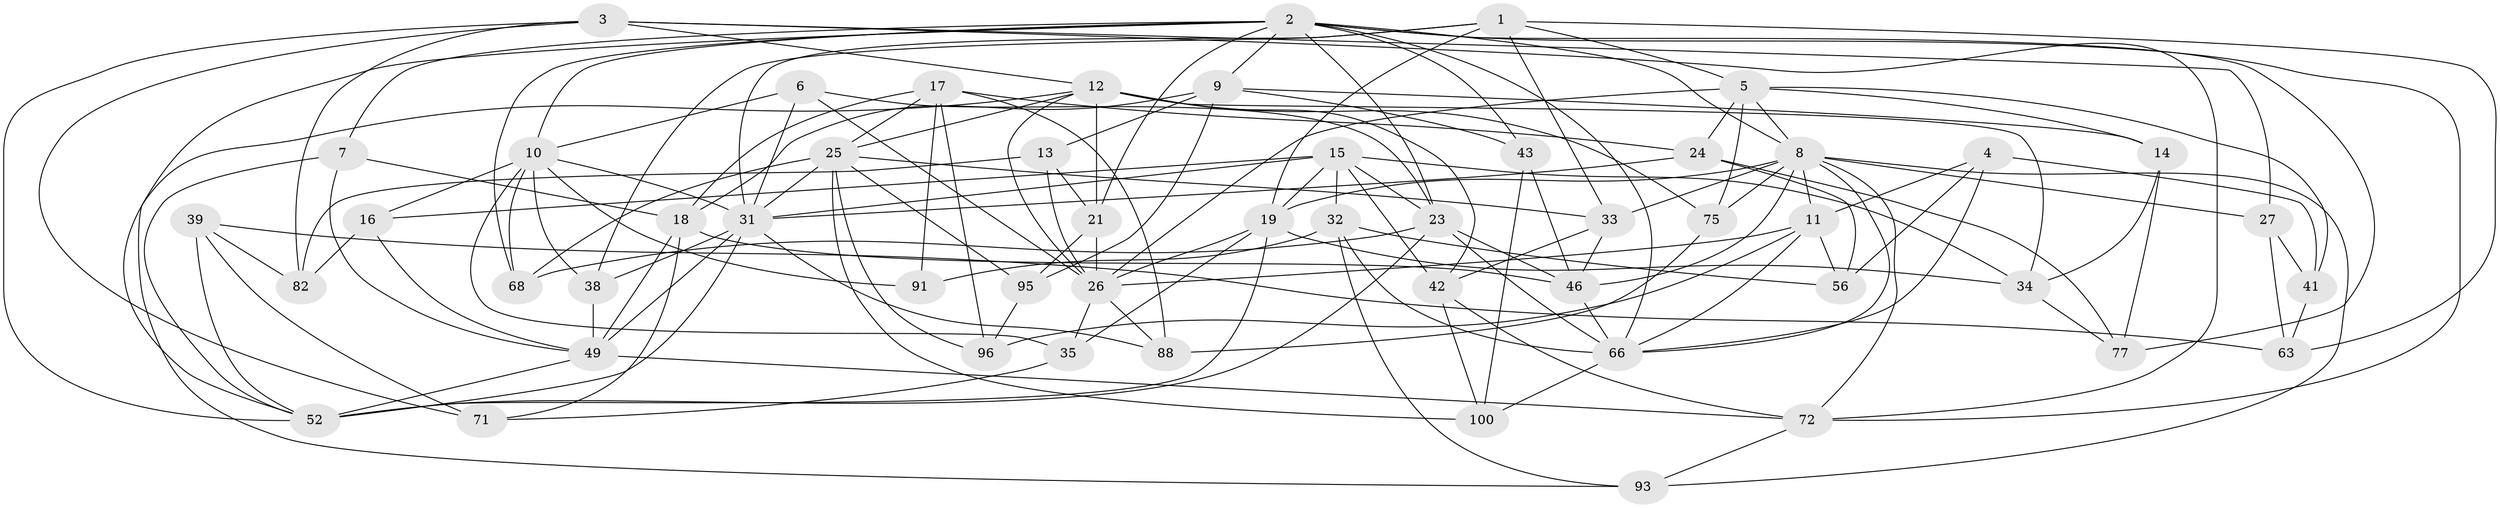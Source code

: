 // original degree distribution, {4: 1.0}
// Generated by graph-tools (version 1.1) at 2025/16/03/09/25 04:16:30]
// undirected, 53 vertices, 147 edges
graph export_dot {
graph [start="1"]
  node [color=gray90,style=filled];
  1 [super="+28"];
  2 [super="+40+44"];
  3 [super="+85"];
  4;
  5 [super="+81+57"];
  6;
  7;
  8 [super="+36+29"];
  9 [super="+70"];
  10 [super="+67+61"];
  11 [super="+20"];
  12 [super="+59+51+78"];
  13;
  14;
  15 [super="+54+45"];
  16;
  17 [super="+22"];
  18 [super="+105"];
  19 [super="+74+30"];
  21 [super="+84"];
  23 [super="+98+69"];
  24 [super="+53"];
  25 [super="+60"];
  26 [super="+92+37+101"];
  27;
  31 [super="+83+64+86"];
  32 [super="+47"];
  33 [super="+50"];
  34 [super="+48"];
  35;
  38 [super="+102"];
  39;
  41;
  42 [super="+55"];
  43;
  46 [super="+104"];
  49 [super="+89+97"];
  52 [super="+94+65"];
  56;
  63;
  66 [super="+80"];
  68;
  71;
  72 [super="+99"];
  75;
  77;
  82;
  88;
  91;
  93;
  95;
  96;
  100;
  1 -- 63;
  1 -- 19;
  1 -- 5;
  1 -- 38;
  1 -- 33;
  1 -- 31;
  2 -- 9;
  2 -- 52;
  2 -- 77;
  2 -- 66;
  2 -- 23;
  2 -- 21;
  2 -- 68;
  2 -- 7;
  2 -- 8;
  2 -- 43;
  2 -- 72;
  2 -- 10;
  3 -- 27;
  3 -- 82;
  3 -- 12;
  3 -- 52;
  3 -- 71;
  3 -- 72;
  4 -- 11;
  4 -- 41;
  4 -- 56;
  4 -- 66;
  5 -- 41;
  5 -- 26 [weight=2];
  5 -- 24;
  5 -- 8;
  5 -- 75;
  5 -- 14;
  6 -- 26;
  6 -- 10;
  6 -- 23;
  6 -- 31;
  7 -- 49;
  7 -- 18;
  7 -- 52;
  8 -- 19 [weight=2];
  8 -- 33;
  8 -- 66;
  8 -- 72;
  8 -- 46;
  8 -- 93;
  8 -- 11;
  8 -- 75;
  8 -- 27;
  9 -- 95;
  9 -- 14;
  9 -- 43;
  9 -- 13;
  9 -- 18;
  10 -- 16;
  10 -- 35;
  10 -- 91;
  10 -- 68;
  10 -- 38;
  10 -- 31;
  11 -- 56;
  11 -- 26;
  11 -- 66;
  11 -- 96;
  12 -- 34 [weight=2];
  12 -- 42;
  12 -- 75;
  12 -- 21 [weight=2];
  12 -- 26;
  12 -- 93;
  12 -- 25;
  13 -- 82;
  13 -- 26;
  13 -- 21;
  14 -- 77;
  14 -- 34;
  15 -- 42;
  15 -- 32;
  15 -- 19;
  15 -- 23 [weight=2];
  15 -- 16;
  15 -- 31;
  15 -- 34;
  16 -- 82;
  16 -- 49;
  17 -- 18;
  17 -- 88;
  17 -- 24;
  17 -- 96;
  17 -- 91;
  17 -- 25;
  18 -- 49;
  18 -- 71;
  18 -- 46;
  19 -- 35;
  19 -- 26;
  19 -- 52;
  19 -- 34;
  21 -- 95;
  21 -- 26;
  23 -- 46;
  23 -- 66;
  23 -- 68;
  23 -- 52;
  24 -- 56;
  24 -- 31 [weight=2];
  24 -- 77;
  25 -- 100;
  25 -- 33;
  25 -- 96;
  25 -- 68;
  25 -- 95;
  25 -- 31;
  26 -- 35;
  26 -- 88;
  27 -- 41;
  27 -- 63;
  31 -- 88;
  31 -- 38 [weight=2];
  31 -- 49;
  31 -- 52;
  32 -- 91 [weight=2];
  32 -- 56;
  32 -- 93;
  32 -- 66;
  33 -- 42 [weight=2];
  33 -- 46;
  34 -- 77;
  35 -- 71;
  38 -- 49 [weight=2];
  39 -- 71;
  39 -- 63;
  39 -- 82;
  39 -- 52;
  41 -- 63;
  42 -- 100;
  42 -- 72;
  43 -- 100;
  43 -- 46;
  46 -- 66;
  49 -- 72;
  49 -- 52;
  66 -- 100;
  72 -- 93;
  75 -- 88;
  95 -- 96;
}
